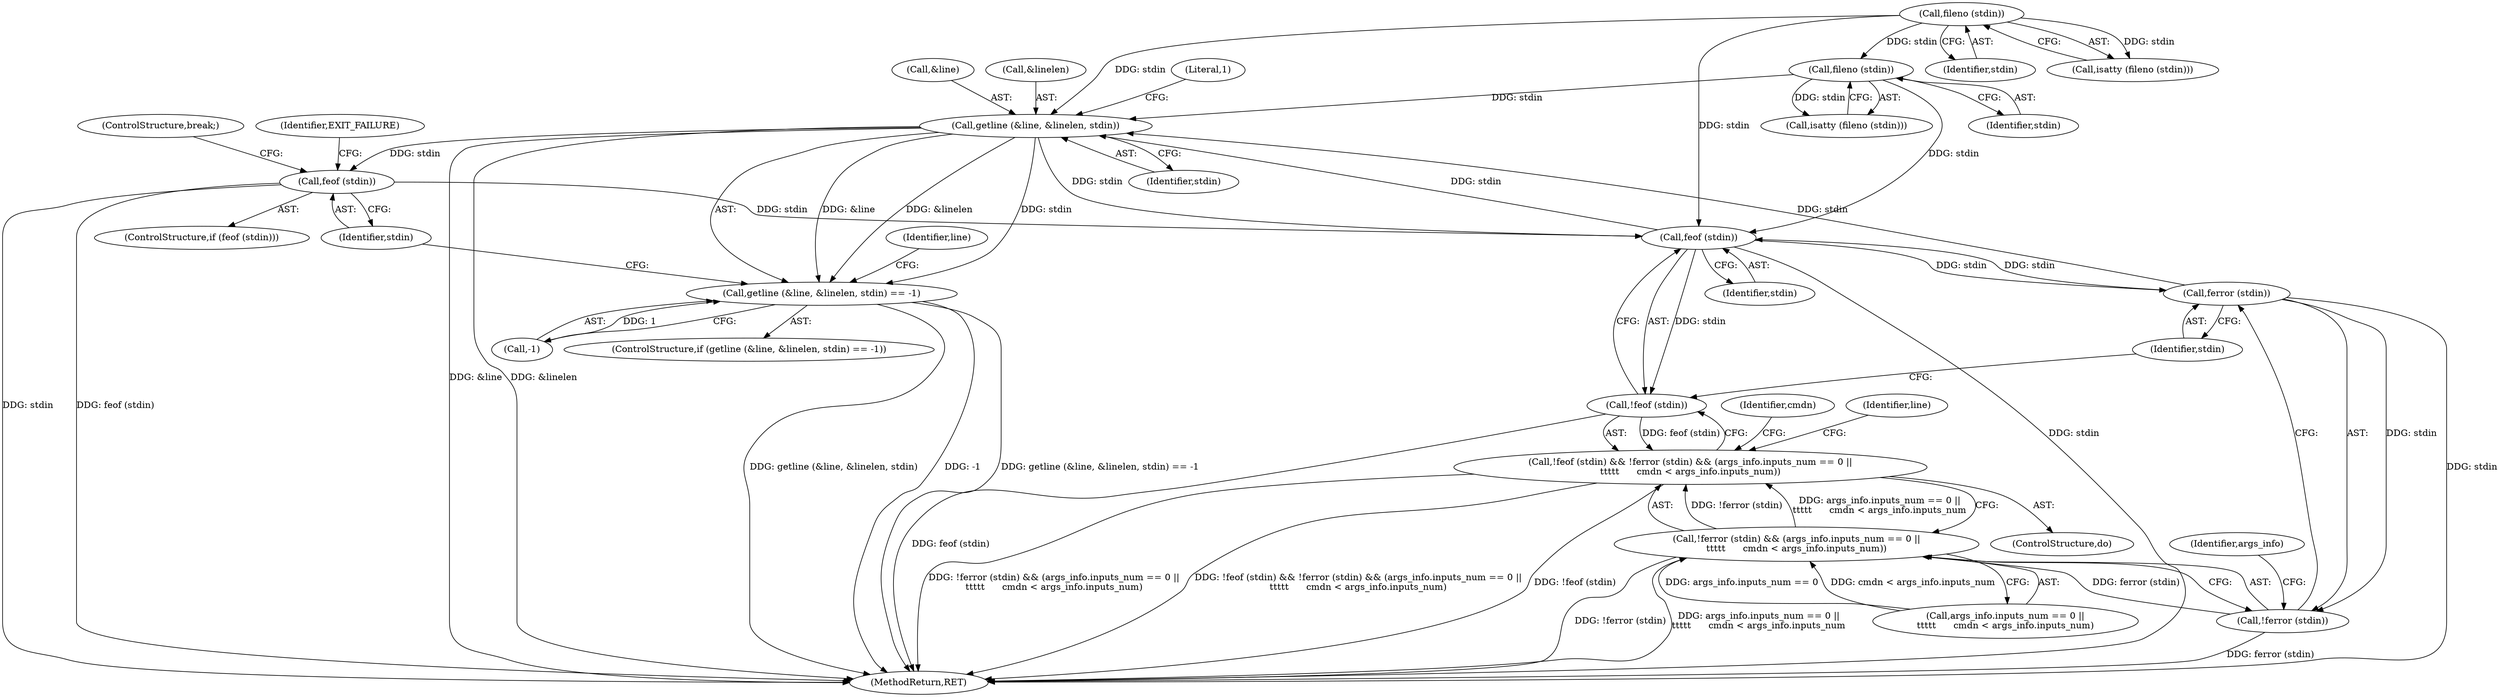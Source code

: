 digraph "0_savannah_5e3cb9c7b5bf0ce665b9d68f5ddf095af5c9ba60@pointer" {
"1000325" [label="(Call,getline (&line, &linelen, stdin))"];
"1001318" [label="(Call,feof (stdin))"];
"1000335" [label="(Call,feof (stdin))"];
"1000325" [label="(Call,getline (&line, &linelen, stdin))"];
"1001322" [label="(Call,ferror (stdin))"];
"1000275" [label="(Call,fileno (stdin))"];
"1000299" [label="(Call,fileno (stdin))"];
"1000324" [label="(Call,getline (&line, &linelen, stdin) == -1)"];
"1001317" [label="(Call,!feof (stdin))"];
"1001316" [label="(Call,!feof (stdin) && !ferror (stdin) && (args_info.inputs_num == 0 ||\n\t\t\t\t\t      cmdn < args_info.inputs_num))"];
"1001321" [label="(Call,!ferror (stdin))"];
"1001320" [label="(Call,!ferror (stdin) && (args_info.inputs_num == 0 ||\n\t\t\t\t\t      cmdn < args_info.inputs_num))"];
"1000309" [label="(Identifier,cmdn)"];
"1001339" [label="(MethodReturn,RET)"];
"1001316" [label="(Call,!feof (stdin) && !ferror (stdin) && (args_info.inputs_num == 0 ||\n\t\t\t\t\t      cmdn < args_info.inputs_num))"];
"1000339" [label="(Identifier,EXIT_FAILURE)"];
"1000300" [label="(Identifier,stdin)"];
"1001318" [label="(Call,feof (stdin))"];
"1000332" [label="(Literal,1)"];
"1000326" [label="(Call,&line)"];
"1001319" [label="(Identifier,stdin)"];
"1000334" [label="(ControlStructure,if (feof (stdin)))"];
"1000335" [label="(Call,feof (stdin))"];
"1001336" [label="(Identifier,line)"];
"1000330" [label="(Identifier,stdin)"];
"1001321" [label="(Call,!ferror (stdin))"];
"1000305" [label="(ControlStructure,do)"];
"1000275" [label="(Call,fileno (stdin))"];
"1000346" [label="(Identifier,line)"];
"1000299" [label="(Call,fileno (stdin))"];
"1000331" [label="(Call,-1)"];
"1000325" [label="(Call,getline (&line, &linelen, stdin))"];
"1001324" [label="(Call,args_info.inputs_num == 0 ||\n\t\t\t\t\t      cmdn < args_info.inputs_num)"];
"1001322" [label="(Call,ferror (stdin))"];
"1001323" [label="(Identifier,stdin)"];
"1000276" [label="(Identifier,stdin)"];
"1000324" [label="(Call,getline (&line, &linelen, stdin) == -1)"];
"1000328" [label="(Call,&linelen)"];
"1001320" [label="(Call,!ferror (stdin) && (args_info.inputs_num == 0 ||\n\t\t\t\t\t      cmdn < args_info.inputs_num))"];
"1000274" [label="(Call,isatty (fileno (stdin)))"];
"1000298" [label="(Call,isatty (fileno (stdin)))"];
"1001327" [label="(Identifier,args_info)"];
"1000337" [label="(ControlStructure,break;)"];
"1000323" [label="(ControlStructure,if (getline (&line, &linelen, stdin) == -1))"];
"1001317" [label="(Call,!feof (stdin))"];
"1000336" [label="(Identifier,stdin)"];
"1000325" -> "1000324"  [label="AST: "];
"1000325" -> "1000330"  [label="CFG: "];
"1000326" -> "1000325"  [label="AST: "];
"1000328" -> "1000325"  [label="AST: "];
"1000330" -> "1000325"  [label="AST: "];
"1000332" -> "1000325"  [label="CFG: "];
"1000325" -> "1001339"  [label="DDG: &line"];
"1000325" -> "1001339"  [label="DDG: &linelen"];
"1000325" -> "1000324"  [label="DDG: &line"];
"1000325" -> "1000324"  [label="DDG: &linelen"];
"1000325" -> "1000324"  [label="DDG: stdin"];
"1001318" -> "1000325"  [label="DDG: stdin"];
"1001322" -> "1000325"  [label="DDG: stdin"];
"1000275" -> "1000325"  [label="DDG: stdin"];
"1000299" -> "1000325"  [label="DDG: stdin"];
"1000325" -> "1000335"  [label="DDG: stdin"];
"1000325" -> "1001318"  [label="DDG: stdin"];
"1001318" -> "1001317"  [label="AST: "];
"1001318" -> "1001319"  [label="CFG: "];
"1001319" -> "1001318"  [label="AST: "];
"1001317" -> "1001318"  [label="CFG: "];
"1001318" -> "1001339"  [label="DDG: stdin"];
"1001318" -> "1001317"  [label="DDG: stdin"];
"1000335" -> "1001318"  [label="DDG: stdin"];
"1001322" -> "1001318"  [label="DDG: stdin"];
"1000275" -> "1001318"  [label="DDG: stdin"];
"1000299" -> "1001318"  [label="DDG: stdin"];
"1001318" -> "1001322"  [label="DDG: stdin"];
"1000335" -> "1000334"  [label="AST: "];
"1000335" -> "1000336"  [label="CFG: "];
"1000336" -> "1000335"  [label="AST: "];
"1000337" -> "1000335"  [label="CFG: "];
"1000339" -> "1000335"  [label="CFG: "];
"1000335" -> "1001339"  [label="DDG: stdin"];
"1000335" -> "1001339"  [label="DDG: feof (stdin)"];
"1001322" -> "1001321"  [label="AST: "];
"1001322" -> "1001323"  [label="CFG: "];
"1001323" -> "1001322"  [label="AST: "];
"1001321" -> "1001322"  [label="CFG: "];
"1001322" -> "1001339"  [label="DDG: stdin"];
"1001322" -> "1001321"  [label="DDG: stdin"];
"1000275" -> "1000274"  [label="AST: "];
"1000275" -> "1000276"  [label="CFG: "];
"1000276" -> "1000275"  [label="AST: "];
"1000274" -> "1000275"  [label="CFG: "];
"1000275" -> "1000274"  [label="DDG: stdin"];
"1000275" -> "1000299"  [label="DDG: stdin"];
"1000299" -> "1000298"  [label="AST: "];
"1000299" -> "1000300"  [label="CFG: "];
"1000300" -> "1000299"  [label="AST: "];
"1000298" -> "1000299"  [label="CFG: "];
"1000299" -> "1000298"  [label="DDG: stdin"];
"1000324" -> "1000323"  [label="AST: "];
"1000324" -> "1000331"  [label="CFG: "];
"1000331" -> "1000324"  [label="AST: "];
"1000336" -> "1000324"  [label="CFG: "];
"1000346" -> "1000324"  [label="CFG: "];
"1000324" -> "1001339"  [label="DDG: -1"];
"1000324" -> "1001339"  [label="DDG: getline (&line, &linelen, stdin) == -1"];
"1000324" -> "1001339"  [label="DDG: getline (&line, &linelen, stdin)"];
"1000331" -> "1000324"  [label="DDG: 1"];
"1001317" -> "1001316"  [label="AST: "];
"1001323" -> "1001317"  [label="CFG: "];
"1001316" -> "1001317"  [label="CFG: "];
"1001317" -> "1001339"  [label="DDG: feof (stdin)"];
"1001317" -> "1001316"  [label="DDG: feof (stdin)"];
"1001316" -> "1000305"  [label="AST: "];
"1001316" -> "1001320"  [label="CFG: "];
"1001320" -> "1001316"  [label="AST: "];
"1000309" -> "1001316"  [label="CFG: "];
"1001336" -> "1001316"  [label="CFG: "];
"1001316" -> "1001339"  [label="DDG: !ferror (stdin) && (args_info.inputs_num == 0 ||\n\t\t\t\t\t      cmdn < args_info.inputs_num)"];
"1001316" -> "1001339"  [label="DDG: !feof (stdin) && !ferror (stdin) && (args_info.inputs_num == 0 ||\n\t\t\t\t\t      cmdn < args_info.inputs_num)"];
"1001316" -> "1001339"  [label="DDG: !feof (stdin)"];
"1001320" -> "1001316"  [label="DDG: !ferror (stdin)"];
"1001320" -> "1001316"  [label="DDG: args_info.inputs_num == 0 ||\n\t\t\t\t\t      cmdn < args_info.inputs_num"];
"1001321" -> "1001320"  [label="AST: "];
"1001327" -> "1001321"  [label="CFG: "];
"1001320" -> "1001321"  [label="CFG: "];
"1001321" -> "1001339"  [label="DDG: ferror (stdin)"];
"1001321" -> "1001320"  [label="DDG: ferror (stdin)"];
"1001320" -> "1001324"  [label="CFG: "];
"1001324" -> "1001320"  [label="AST: "];
"1001320" -> "1001339"  [label="DDG: !ferror (stdin)"];
"1001320" -> "1001339"  [label="DDG: args_info.inputs_num == 0 ||\n\t\t\t\t\t      cmdn < args_info.inputs_num"];
"1001324" -> "1001320"  [label="DDG: args_info.inputs_num == 0"];
"1001324" -> "1001320"  [label="DDG: cmdn < args_info.inputs_num"];
}
